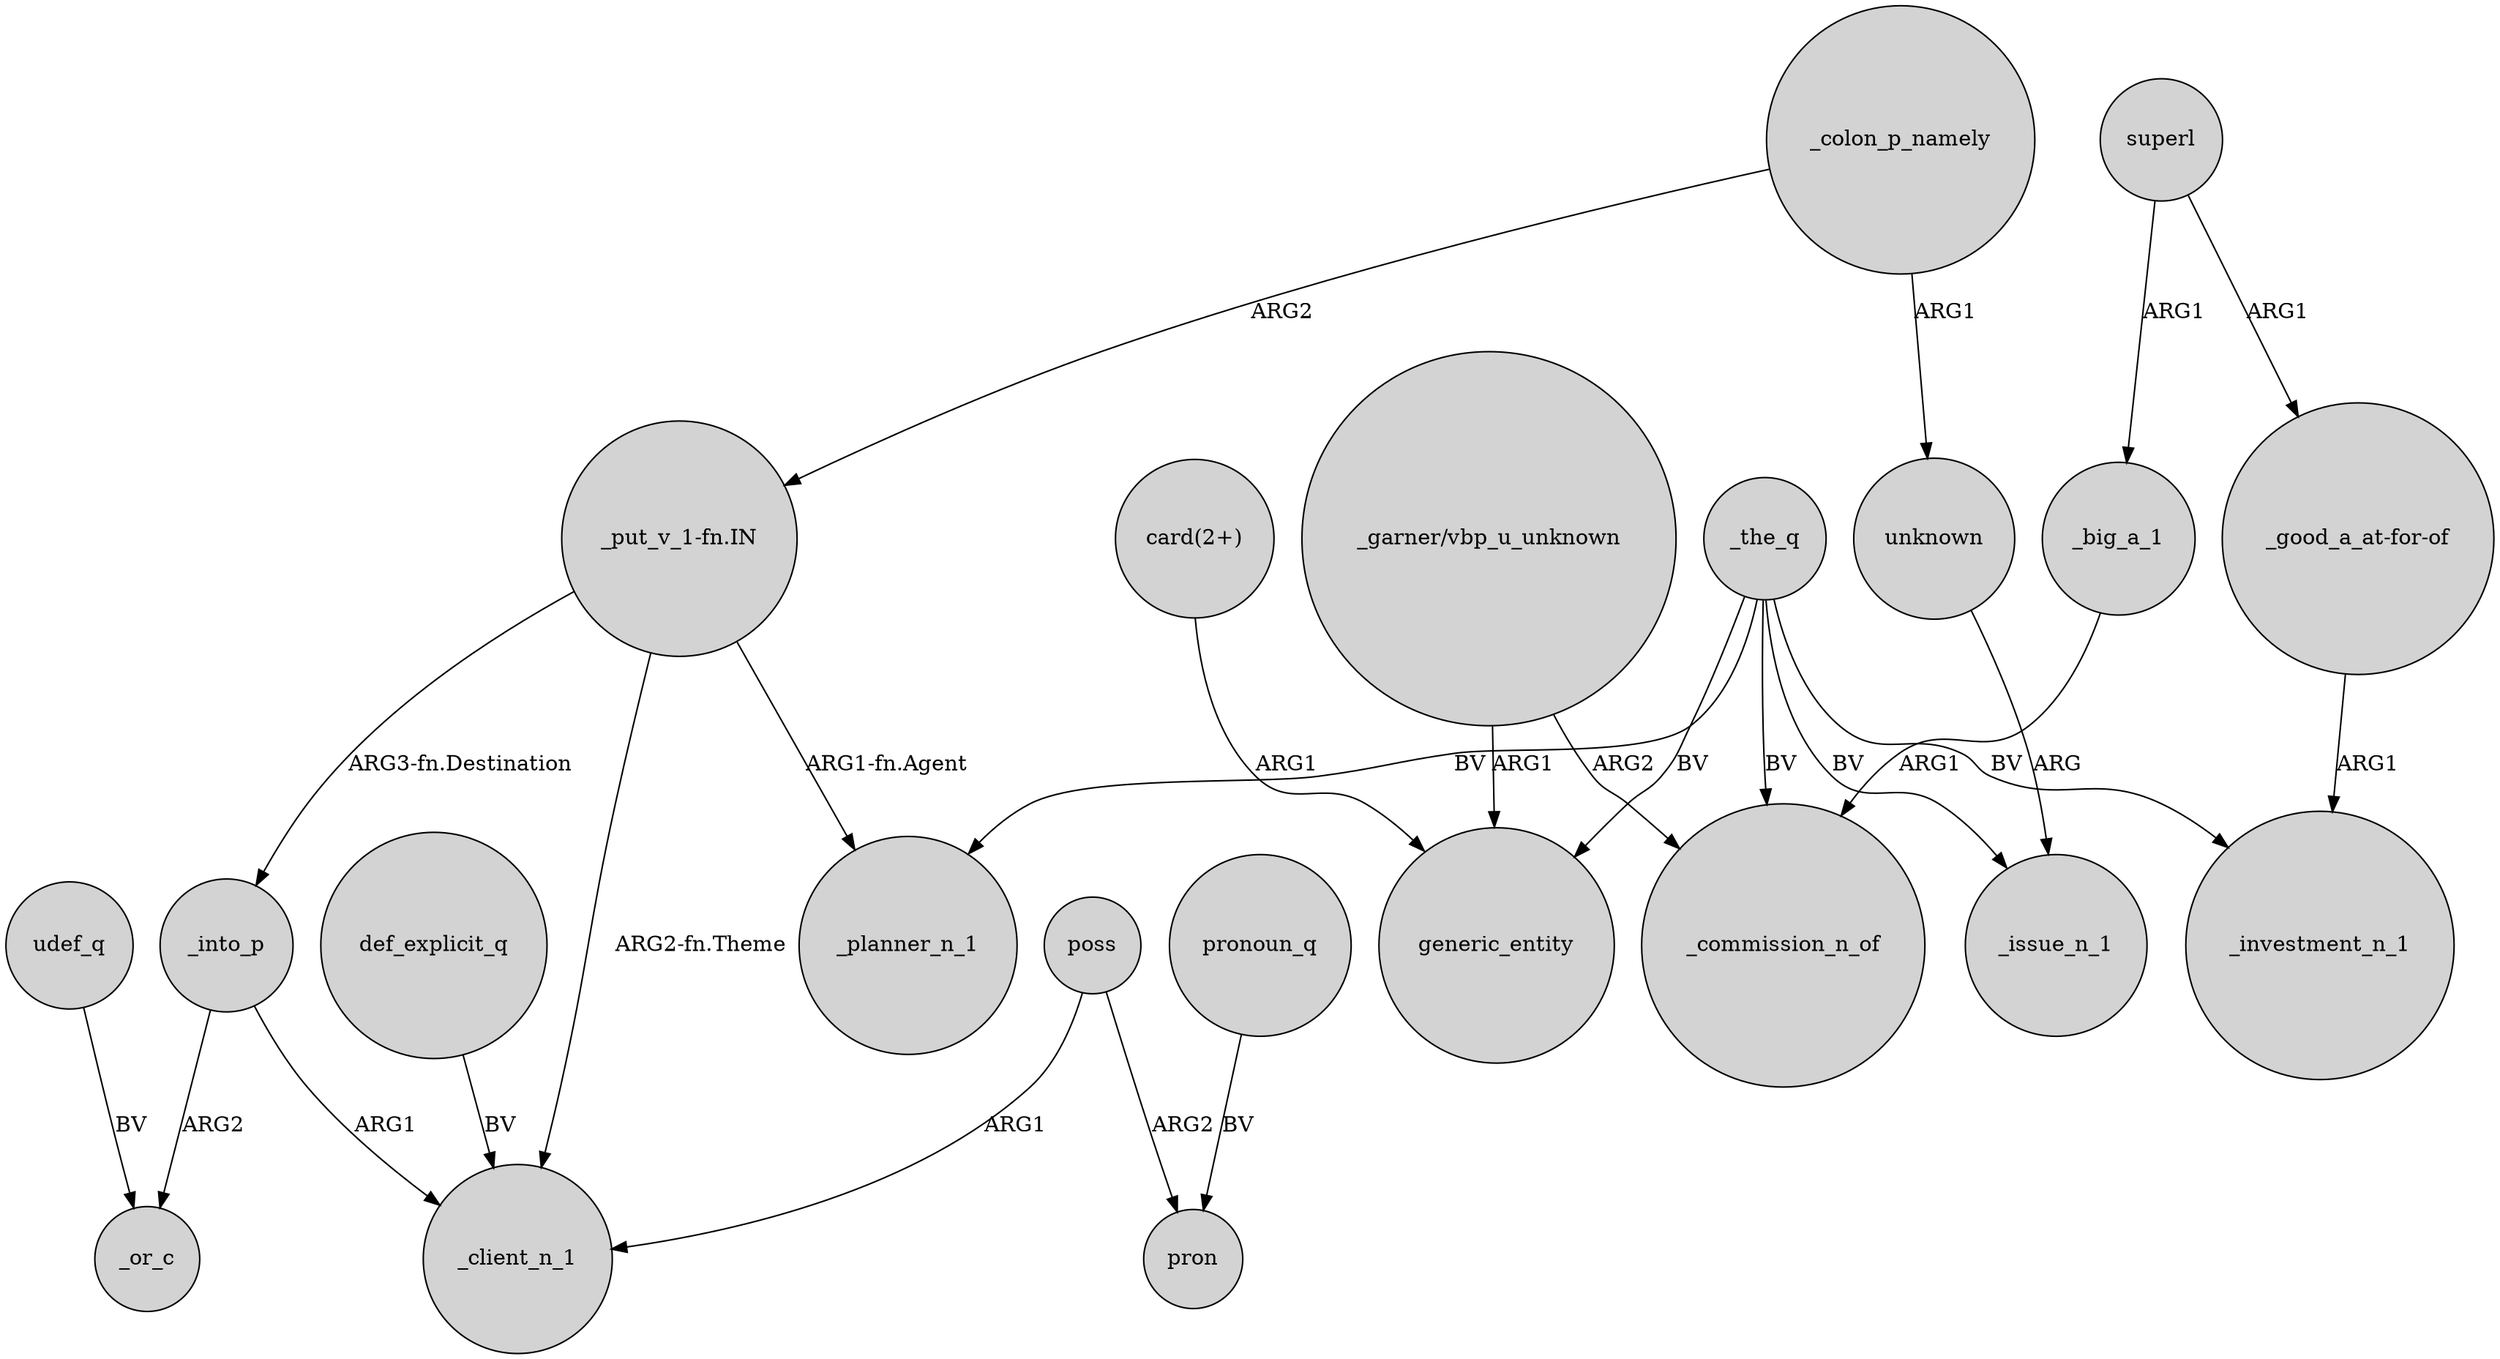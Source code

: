 digraph {
	node [shape=circle style=filled]
	"_put_v_1-fn.IN" -> _into_p [label="ARG3-fn.Destination"]
	_into_p -> _or_c [label=ARG2]
	_the_q -> generic_entity [label=BV]
	def_explicit_q -> _client_n_1 [label=BV]
	poss -> pron [label=ARG2]
	_the_q -> _issue_n_1 [label=BV]
	udef_q -> _or_c [label=BV]
	_into_p -> _client_n_1 [label=ARG1]
	_big_a_1 -> _commission_n_of [label=ARG1]
	_the_q -> _planner_n_1 [label=BV]
	unknown -> _issue_n_1 [label=ARG]
	pronoun_q -> pron [label=BV]
	"_put_v_1-fn.IN" -> _client_n_1 [label="ARG2-fn.Theme"]
	_colon_p_namely -> unknown [label=ARG1]
	"_garner/vbp_u_unknown" -> generic_entity [label=ARG1]
	superl -> "_good_a_at-for-of" [label=ARG1]
	_colon_p_namely -> "_put_v_1-fn.IN" [label=ARG2]
	"_put_v_1-fn.IN" -> _planner_n_1 [label="ARG1-fn.Agent"]
	"card(2+)" -> generic_entity [label=ARG1]
	_the_q -> _commission_n_of [label=BV]
	_the_q -> _investment_n_1 [label=BV]
	"_garner/vbp_u_unknown" -> _commission_n_of [label=ARG2]
	superl -> _big_a_1 [label=ARG1]
	"_good_a_at-for-of" -> _investment_n_1 [label=ARG1]
	poss -> _client_n_1 [label=ARG1]
}
